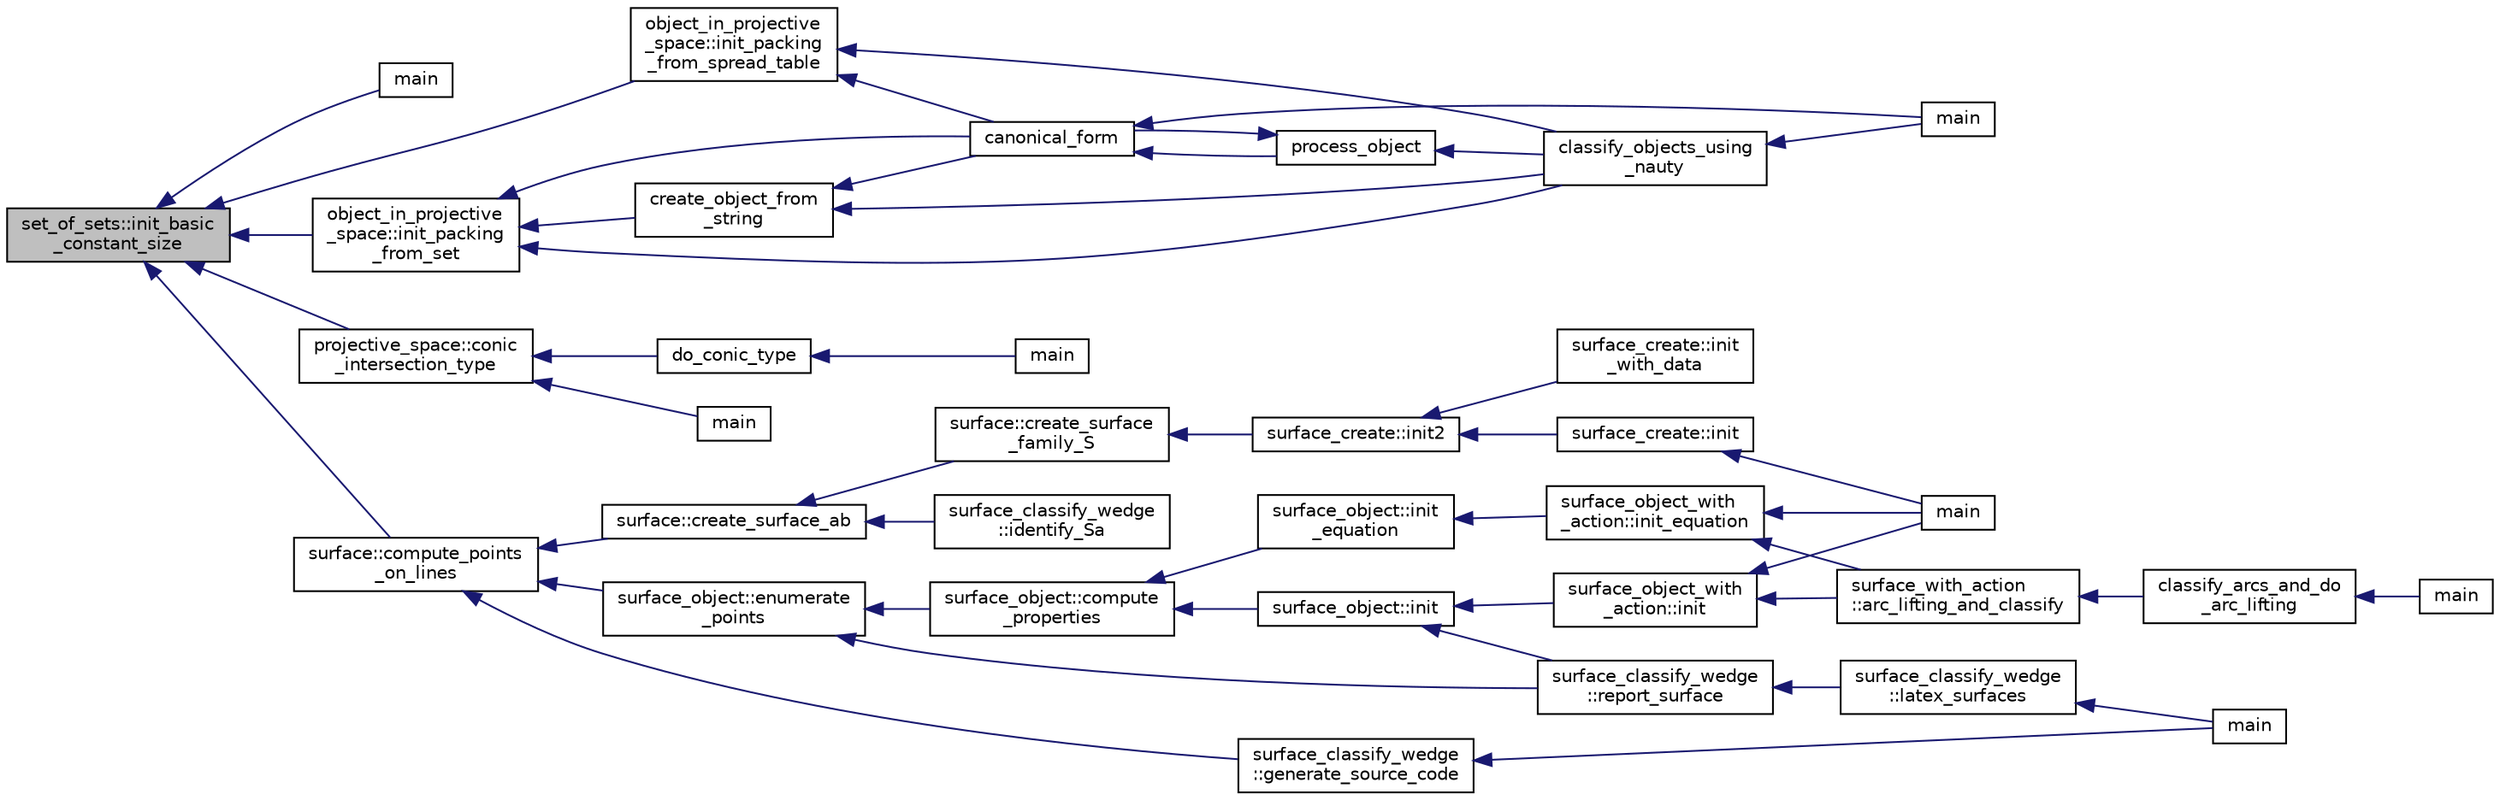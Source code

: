 digraph "set_of_sets::init_basic_constant_size"
{
  edge [fontname="Helvetica",fontsize="10",labelfontname="Helvetica",labelfontsize="10"];
  node [fontname="Helvetica",fontsize="10",shape=record];
  rankdir="LR";
  Node421 [label="set_of_sets::init_basic\l_constant_size",height=0.2,width=0.4,color="black", fillcolor="grey75", style="filled", fontcolor="black"];
  Node421 -> Node422 [dir="back",color="midnightblue",fontsize="10",style="solid",fontname="Helvetica"];
  Node422 [label="main",height=0.2,width=0.4,color="black", fillcolor="white", style="filled",URL="$dc/d77/pentomino__5x5_8_c.html#a840291bc02cba5474a4cb46a9b9566fe"];
  Node421 -> Node423 [dir="back",color="midnightblue",fontsize="10",style="solid",fontname="Helvetica"];
  Node423 [label="object_in_projective\l_space::init_packing\l_from_set",height=0.2,width=0.4,color="black", fillcolor="white", style="filled",URL="$d7/d08/classobject__in__projective__space.html#a085f606728855cecf404108ed051bec7"];
  Node423 -> Node424 [dir="back",color="midnightblue",fontsize="10",style="solid",fontname="Helvetica"];
  Node424 [label="canonical_form",height=0.2,width=0.4,color="black", fillcolor="white", style="filled",URL="$d0/de6/projective__space__main_8_c.html#a5f0f6b71cd402c5b41240c420e533e60"];
  Node424 -> Node425 [dir="back",color="midnightblue",fontsize="10",style="solid",fontname="Helvetica"];
  Node425 [label="main",height=0.2,width=0.4,color="black", fillcolor="white", style="filled",URL="$d0/de6/projective__space__main_8_c.html#a3c04138a5bfe5d72780bb7e82a18e627"];
  Node424 -> Node426 [dir="back",color="midnightblue",fontsize="10",style="solid",fontname="Helvetica"];
  Node426 [label="process_object",height=0.2,width=0.4,color="black", fillcolor="white", style="filled",URL="$d0/de6/projective__space__main_8_c.html#a63a6b06bd2a9a9c50ed710271f4d5530"];
  Node426 -> Node424 [dir="back",color="midnightblue",fontsize="10",style="solid",fontname="Helvetica"];
  Node426 -> Node427 [dir="back",color="midnightblue",fontsize="10",style="solid",fontname="Helvetica"];
  Node427 [label="classify_objects_using\l_nauty",height=0.2,width=0.4,color="black", fillcolor="white", style="filled",URL="$d0/de6/projective__space__main_8_c.html#a32275eacc4bdda93b2b34c2a9217a088"];
  Node427 -> Node425 [dir="back",color="midnightblue",fontsize="10",style="solid",fontname="Helvetica"];
  Node423 -> Node427 [dir="back",color="midnightblue",fontsize="10",style="solid",fontname="Helvetica"];
  Node423 -> Node428 [dir="back",color="midnightblue",fontsize="10",style="solid",fontname="Helvetica"];
  Node428 [label="create_object_from\l_string",height=0.2,width=0.4,color="black", fillcolor="white", style="filled",URL="$d0/de6/projective__space__main_8_c.html#a8f63b5bf071061de5cbb1e4d00d0518b"];
  Node428 -> Node424 [dir="back",color="midnightblue",fontsize="10",style="solid",fontname="Helvetica"];
  Node428 -> Node427 [dir="back",color="midnightblue",fontsize="10",style="solid",fontname="Helvetica"];
  Node421 -> Node429 [dir="back",color="midnightblue",fontsize="10",style="solid",fontname="Helvetica"];
  Node429 [label="object_in_projective\l_space::init_packing\l_from_spread_table",height=0.2,width=0.4,color="black", fillcolor="white", style="filled",URL="$d7/d08/classobject__in__projective__space.html#a452481c9f1426dcca8b15b505f14ac6b"];
  Node429 -> Node424 [dir="back",color="midnightblue",fontsize="10",style="solid",fontname="Helvetica"];
  Node429 -> Node427 [dir="back",color="midnightblue",fontsize="10",style="solid",fontname="Helvetica"];
  Node421 -> Node430 [dir="back",color="midnightblue",fontsize="10",style="solid",fontname="Helvetica"];
  Node430 [label="projective_space::conic\l_intersection_type",height=0.2,width=0.4,color="black", fillcolor="white", style="filled",URL="$d2/d17/classprojective__space.html#a8f3472a2e9af4ac7874a5195ec6e0d58"];
  Node430 -> Node431 [dir="back",color="midnightblue",fontsize="10",style="solid",fontname="Helvetica"];
  Node431 [label="main",height=0.2,width=0.4,color="black", fillcolor="white", style="filled",URL="$d7/d29/process___p_g_8_c.html#a3c04138a5bfe5d72780bb7e82a18e627"];
  Node430 -> Node432 [dir="back",color="midnightblue",fontsize="10",style="solid",fontname="Helvetica"];
  Node432 [label="do_conic_type",height=0.2,width=0.4,color="black", fillcolor="white", style="filled",URL="$d4/d67/geometry_8h.html#a24883e05d0dde961023596ca7682a2ef"];
  Node432 -> Node433 [dir="back",color="midnightblue",fontsize="10",style="solid",fontname="Helvetica"];
  Node433 [label="main",height=0.2,width=0.4,color="black", fillcolor="white", style="filled",URL="$d0/d2f/process_8_c.html#a3c04138a5bfe5d72780bb7e82a18e627"];
  Node421 -> Node434 [dir="back",color="midnightblue",fontsize="10",style="solid",fontname="Helvetica"];
  Node434 [label="surface::compute_points\l_on_lines",height=0.2,width=0.4,color="black", fillcolor="white", style="filled",URL="$d5/d88/classsurface.html#a5d2684ccddd35781211c364a2d5980e5"];
  Node434 -> Node435 [dir="back",color="midnightblue",fontsize="10",style="solid",fontname="Helvetica"];
  Node435 [label="surface::create_surface_ab",height=0.2,width=0.4,color="black", fillcolor="white", style="filled",URL="$d5/d88/classsurface.html#a9e0834d9fd3ea14957df1944ac40c847"];
  Node435 -> Node436 [dir="back",color="midnightblue",fontsize="10",style="solid",fontname="Helvetica"];
  Node436 [label="surface::create_surface\l_family_S",height=0.2,width=0.4,color="black", fillcolor="white", style="filled",URL="$d5/d88/classsurface.html#a820199c4eab279fad1085a308550fa8f"];
  Node436 -> Node437 [dir="back",color="midnightblue",fontsize="10",style="solid",fontname="Helvetica"];
  Node437 [label="surface_create::init2",height=0.2,width=0.4,color="black", fillcolor="white", style="filled",URL="$de/da4/classsurface__create.html#a0d600640f7dd62d5a6c36443effdab59"];
  Node437 -> Node438 [dir="back",color="midnightblue",fontsize="10",style="solid",fontname="Helvetica"];
  Node438 [label="surface_create::init\l_with_data",height=0.2,width=0.4,color="black", fillcolor="white", style="filled",URL="$de/da4/classsurface__create.html#a9226f687139676532adb1aa971fbade2"];
  Node437 -> Node439 [dir="back",color="midnightblue",fontsize="10",style="solid",fontname="Helvetica"];
  Node439 [label="surface_create::init",height=0.2,width=0.4,color="black", fillcolor="white", style="filled",URL="$de/da4/classsurface__create.html#ab0db5c12825f778e3caf8aa4da02eb06"];
  Node439 -> Node440 [dir="back",color="midnightblue",fontsize="10",style="solid",fontname="Helvetica"];
  Node440 [label="main",height=0.2,width=0.4,color="black", fillcolor="white", style="filled",URL="$d2/dfa/create__surface__main_8_c.html#a217dbf8b442f20279ea00b898af96f52"];
  Node435 -> Node441 [dir="back",color="midnightblue",fontsize="10",style="solid",fontname="Helvetica"];
  Node441 [label="surface_classify_wedge\l::identify_Sa",height=0.2,width=0.4,color="black", fillcolor="white", style="filled",URL="$d7/d5c/classsurface__classify__wedge.html#a8fdc22ea1850bd4da28ace84adb055a6"];
  Node434 -> Node442 [dir="back",color="midnightblue",fontsize="10",style="solid",fontname="Helvetica"];
  Node442 [label="surface_object::enumerate\l_points",height=0.2,width=0.4,color="black", fillcolor="white", style="filled",URL="$df/df8/classsurface__object.html#a001a13b6ea34dbe559033af634203466"];
  Node442 -> Node443 [dir="back",color="midnightblue",fontsize="10",style="solid",fontname="Helvetica"];
  Node443 [label="surface_object::compute\l_properties",height=0.2,width=0.4,color="black", fillcolor="white", style="filled",URL="$df/df8/classsurface__object.html#ad6c02c3c1432f8adfe49932041ce1b20"];
  Node443 -> Node444 [dir="back",color="midnightblue",fontsize="10",style="solid",fontname="Helvetica"];
  Node444 [label="surface_object::init\l_equation",height=0.2,width=0.4,color="black", fillcolor="white", style="filled",URL="$df/df8/classsurface__object.html#afd4f4d1accbf361897374bd18d571913"];
  Node444 -> Node445 [dir="back",color="midnightblue",fontsize="10",style="solid",fontname="Helvetica"];
  Node445 [label="surface_object_with\l_action::init_equation",height=0.2,width=0.4,color="black", fillcolor="white", style="filled",URL="$db/d28/classsurface__object__with__action.html#a310ce4189e50545dd67fa3652b8fd160"];
  Node445 -> Node440 [dir="back",color="midnightblue",fontsize="10",style="solid",fontname="Helvetica"];
  Node445 -> Node446 [dir="back",color="midnightblue",fontsize="10",style="solid",fontname="Helvetica"];
  Node446 [label="surface_with_action\l::arc_lifting_and_classify",height=0.2,width=0.4,color="black", fillcolor="white", style="filled",URL="$d8/df9/classsurface__with__action.html#a62a3948f830c59e09ef94937650a07a4"];
  Node446 -> Node447 [dir="back",color="midnightblue",fontsize="10",style="solid",fontname="Helvetica"];
  Node447 [label="classify_arcs_and_do\l_arc_lifting",height=0.2,width=0.4,color="black", fillcolor="white", style="filled",URL="$d6/dc3/arc__lifting__main_8_c.html#afdd7be16f16b8c71e9a72fe5f6a0b59c"];
  Node447 -> Node448 [dir="back",color="midnightblue",fontsize="10",style="solid",fontname="Helvetica"];
  Node448 [label="main",height=0.2,width=0.4,color="black", fillcolor="white", style="filled",URL="$d6/dc3/arc__lifting__main_8_c.html#a217dbf8b442f20279ea00b898af96f52"];
  Node443 -> Node449 [dir="back",color="midnightblue",fontsize="10",style="solid",fontname="Helvetica"];
  Node449 [label="surface_object::init",height=0.2,width=0.4,color="black", fillcolor="white", style="filled",URL="$df/df8/classsurface__object.html#ae51d9ac0a3853bc07908ac48ffa6e0d2"];
  Node449 -> Node450 [dir="back",color="midnightblue",fontsize="10",style="solid",fontname="Helvetica"];
  Node450 [label="surface_classify_wedge\l::report_surface",height=0.2,width=0.4,color="black", fillcolor="white", style="filled",URL="$d7/d5c/classsurface__classify__wedge.html#ad577d435c4726d0a35c10b2f8d4ed00c"];
  Node450 -> Node451 [dir="back",color="midnightblue",fontsize="10",style="solid",fontname="Helvetica"];
  Node451 [label="surface_classify_wedge\l::latex_surfaces",height=0.2,width=0.4,color="black", fillcolor="white", style="filled",URL="$d7/d5c/classsurface__classify__wedge.html#a5698763ece48d6f0a605527ca62429c5"];
  Node451 -> Node452 [dir="back",color="midnightblue",fontsize="10",style="solid",fontname="Helvetica"];
  Node452 [label="main",height=0.2,width=0.4,color="black", fillcolor="white", style="filled",URL="$df/df8/surface__classify_8_c.html#a217dbf8b442f20279ea00b898af96f52"];
  Node449 -> Node453 [dir="back",color="midnightblue",fontsize="10",style="solid",fontname="Helvetica"];
  Node453 [label="surface_object_with\l_action::init",height=0.2,width=0.4,color="black", fillcolor="white", style="filled",URL="$db/d28/classsurface__object__with__action.html#a65085da19618def3909b0f4bc27cba8a"];
  Node453 -> Node440 [dir="back",color="midnightblue",fontsize="10",style="solid",fontname="Helvetica"];
  Node453 -> Node446 [dir="back",color="midnightblue",fontsize="10",style="solid",fontname="Helvetica"];
  Node442 -> Node450 [dir="back",color="midnightblue",fontsize="10",style="solid",fontname="Helvetica"];
  Node434 -> Node454 [dir="back",color="midnightblue",fontsize="10",style="solid",fontname="Helvetica"];
  Node454 [label="surface_classify_wedge\l::generate_source_code",height=0.2,width=0.4,color="black", fillcolor="white", style="filled",URL="$d7/d5c/classsurface__classify__wedge.html#a4cb31d5e7747571177fbdedf79631fd9"];
  Node454 -> Node452 [dir="back",color="midnightblue",fontsize="10",style="solid",fontname="Helvetica"];
}
